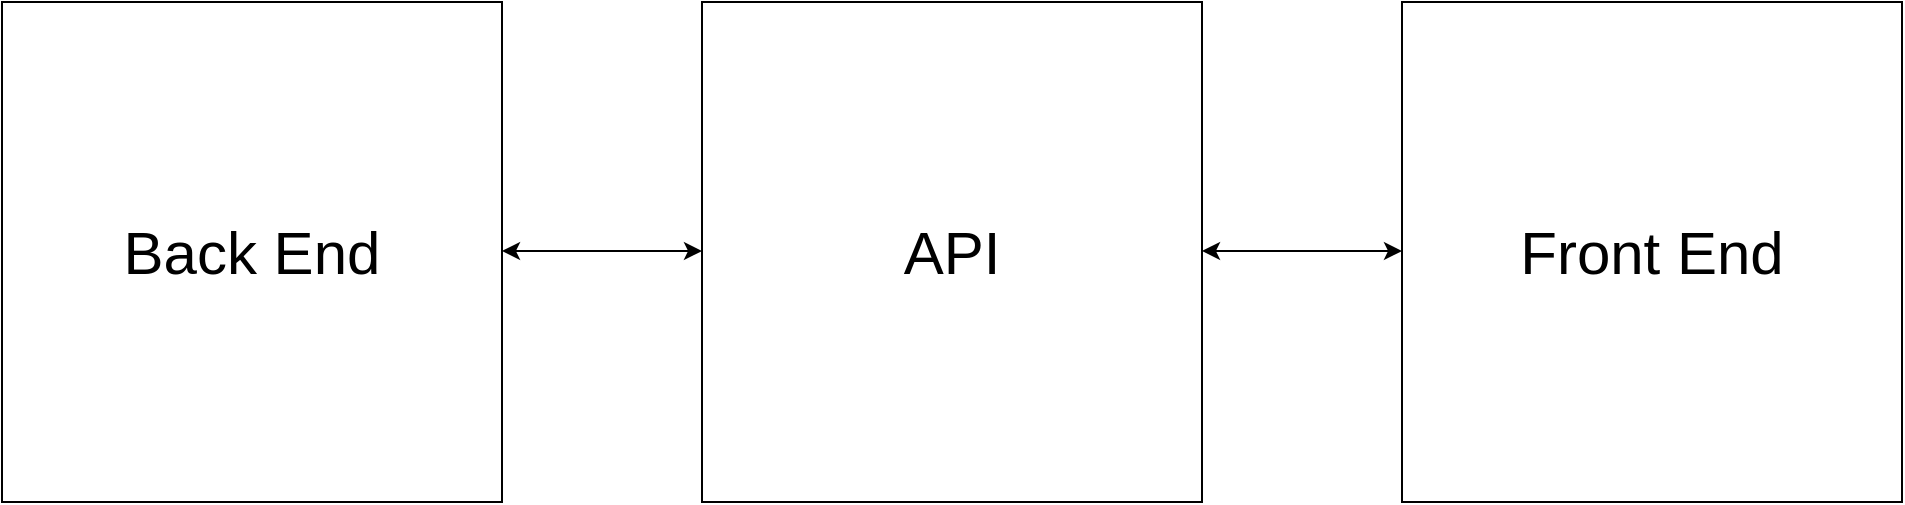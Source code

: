 <mxfile version="13.7.9" type="device"><diagram id="hKqZxXFMFmelIhLx7p4s" name="Page-1"><mxGraphModel dx="2272" dy="862" grid="1" gridSize="10" guides="1" tooltips="1" connect="1" arrows="1" fold="1" page="1" pageScale="1" pageWidth="850" pageHeight="1100" math="0" shadow="0"><root><mxCell id="0"/><mxCell id="1" parent="0"/><mxCell id="kM5RbChjzR1iGAW_oy4l-4" value="&lt;font style=&quot;font-size: 30px&quot;&gt;Front End&lt;/font&gt;" style="whiteSpace=wrap;html=1;aspect=fixed;" vertex="1" parent="1"><mxGeometry x="540" y="250" width="250" height="250" as="geometry"/></mxCell><mxCell id="kM5RbChjzR1iGAW_oy4l-5" value="&lt;font style=&quot;font-size: 30px&quot;&gt;Back End&lt;br&gt;&lt;/font&gt;" style="whiteSpace=wrap;html=1;aspect=fixed;" vertex="1" parent="1"><mxGeometry x="-160" y="250" width="250" height="250" as="geometry"/></mxCell><mxCell id="kM5RbChjzR1iGAW_oy4l-6" value="&lt;font style=&quot;font-size: 30px&quot;&gt;API&lt;/font&gt;" style="whiteSpace=wrap;html=1;aspect=fixed;" vertex="1" parent="1"><mxGeometry x="190" y="250" width="250" height="250" as="geometry"/></mxCell><mxCell id="kM5RbChjzR1iGAW_oy4l-7" value="" style="endArrow=classic;startArrow=classic;html=1;" edge="1" parent="1"><mxGeometry width="50" height="50" relative="1" as="geometry"><mxPoint x="440" y="374.5" as="sourcePoint"/><mxPoint x="540" y="374.5" as="targetPoint"/><Array as="points"><mxPoint x="510" y="374.5"/></Array></mxGeometry></mxCell><mxCell id="kM5RbChjzR1iGAW_oy4l-8" value="" style="endArrow=classic;startArrow=classic;html=1;" edge="1" parent="1"><mxGeometry width="50" height="50" relative="1" as="geometry"><mxPoint x="90" y="374.5" as="sourcePoint"/><mxPoint x="190" y="374.5" as="targetPoint"/><Array as="points"><mxPoint x="160" y="374.5"/></Array></mxGeometry></mxCell></root></mxGraphModel></diagram></mxfile>